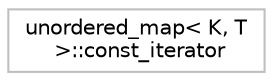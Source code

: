 digraph "Graphical Class Hierarchy"
{
 // LATEX_PDF_SIZE
  edge [fontname="Helvetica",fontsize="10",labelfontname="Helvetica",labelfontsize="10"];
  node [fontname="Helvetica",fontsize="10",shape=record];
  rankdir="LR";
  Node0 [label="unordered_map\< K, T\l \>::const_iterator",height=0.2,width=0.4,color="grey75", fillcolor="white", style="filled",tooltip="STL iterator class."];
}
